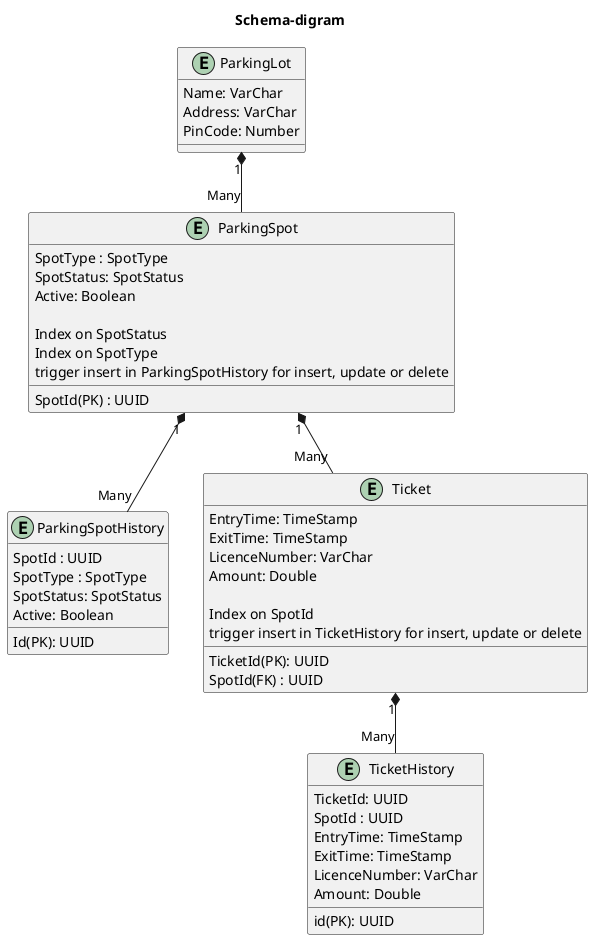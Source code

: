 @startuml
title Schema-digram
Entity ParkingSpot {
SpotId(PK) : UUID
SpotType : SpotType
SpotStatus: SpotStatus
Active: Boolean

Index on SpotStatus
Index on SpotType
trigger insert in ParkingSpotHistory for insert, update or delete
}

Entity ParkingSpotHistory {
Id(PK): UUID
SpotId : UUID
SpotType : SpotType
SpotStatus: SpotStatus
Active: Boolean
}

Entity Ticket {
TicketId(PK): UUID
SpotId(FK) : UUID
EntryTime: TimeStamp
ExitTime: TimeStamp
LicenceNumber: VarChar
Amount: Double

Index on SpotId
trigger insert in TicketHistory for insert, update or delete
}

Entity TicketHistory {
id(PK): UUID
TicketId: UUID
SpotId : UUID
EntryTime: TimeStamp
ExitTime: TimeStamp
LicenceNumber: VarChar
Amount: Double
}

Entity ParkingLot {
Name: VarChar
Address: VarChar
PinCode: Number
}

ParkingLot "1" *-- "Many" ParkingSpot
ParkingSpot "1" *-- "Many" Ticket
ParkingSpot "1" *-- "Many" ParkingSpotHistory
Ticket "1" *-- "Many" TicketHistory


@enduml